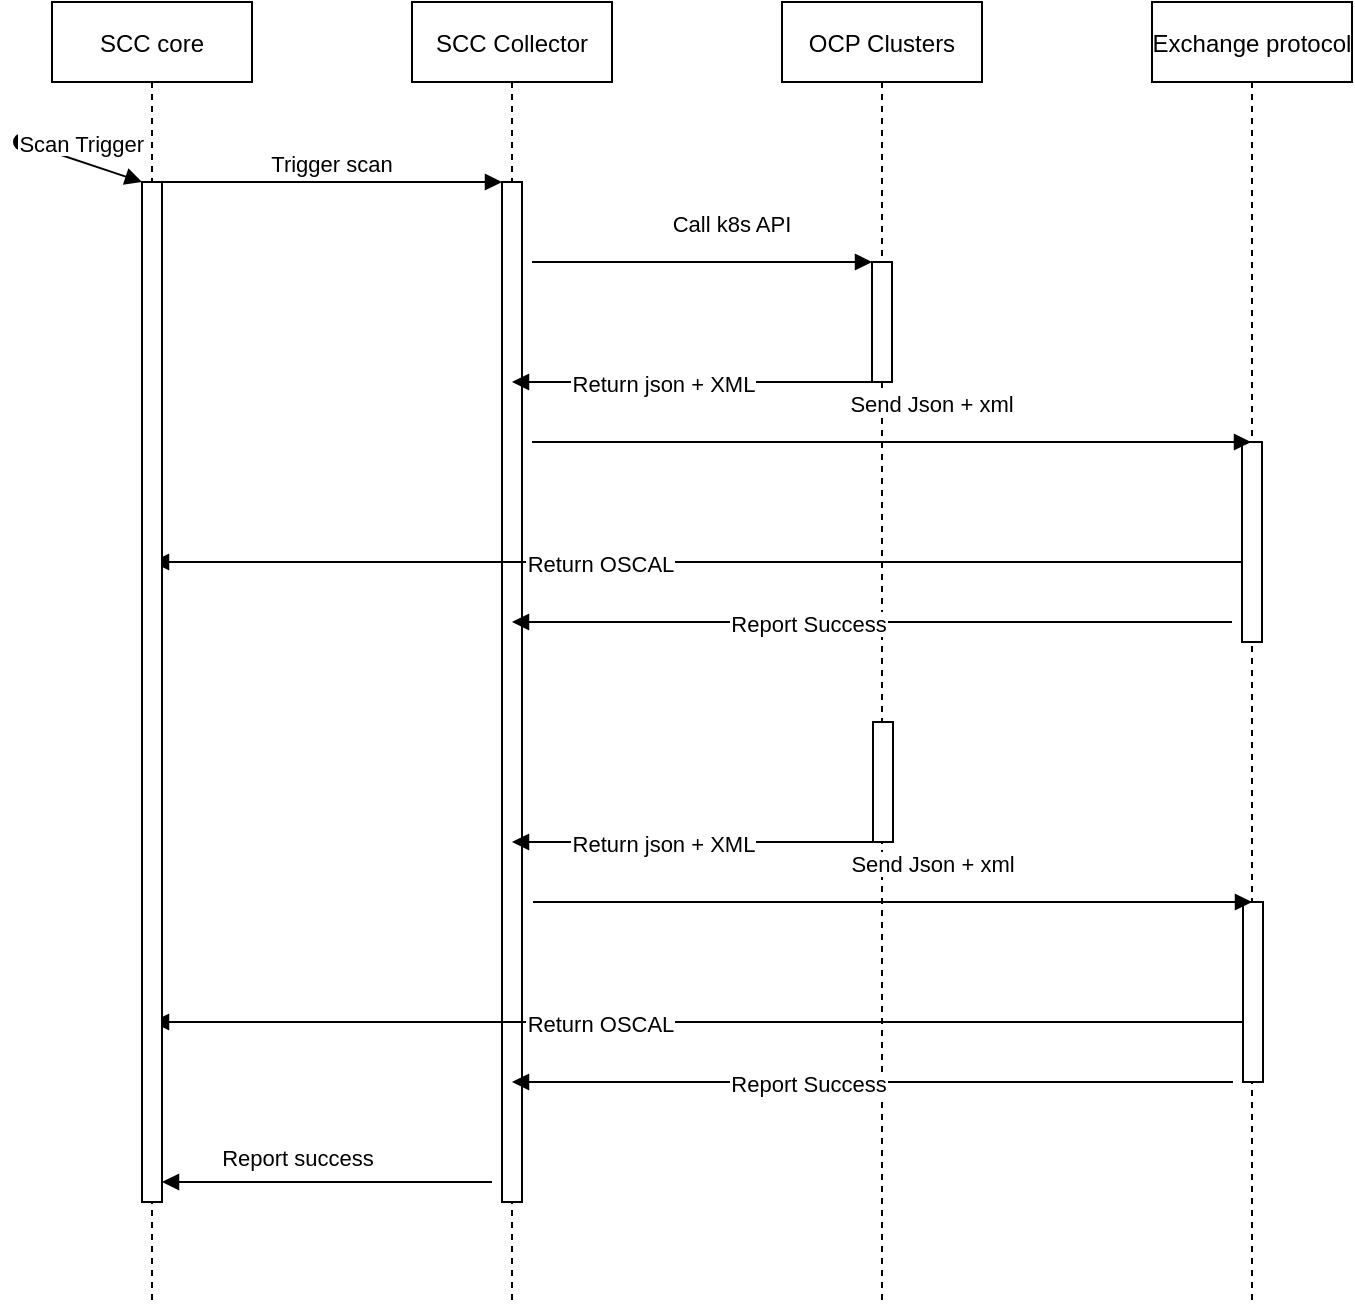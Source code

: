 <mxfile version="14.5.1" type="device" pages="3"><diagram id="kgpKYQtTHZ0yAKxKKP6v" name="Current architecture"><mxGraphModel dx="1106" dy="972" grid="1" gridSize="10" guides="1" tooltips="1" connect="1" arrows="1" fold="1" page="1" pageScale="1" pageWidth="850" pageHeight="1100" math="0" shadow="0"><root><mxCell id="0"/><mxCell id="1" parent="0"/><mxCell id="3nuBFxr9cyL0pnOWT2aG-1" value="SCC core" style="shape=umlLifeline;perimeter=lifelinePerimeter;container=1;collapsible=0;recursiveResize=0;rounded=0;shadow=0;strokeWidth=1;" parent="1" vertex="1"><mxGeometry x="120" y="80" width="100" height="650" as="geometry"/></mxCell><mxCell id="3nuBFxr9cyL0pnOWT2aG-3" value="Scan Trigger" style="verticalAlign=bottom;startArrow=oval;endArrow=block;startSize=8;shadow=0;strokeWidth=1;" parent="3nuBFxr9cyL0pnOWT2aG-1" target="3nuBFxr9cyL0pnOWT2aG-2" edge="1"><mxGeometry relative="1" as="geometry"><mxPoint x="-15" y="70" as="sourcePoint"/></mxGeometry></mxCell><mxCell id="3nuBFxr9cyL0pnOWT2aG-5" value="SCC Collector" style="shape=umlLifeline;perimeter=lifelinePerimeter;container=1;collapsible=0;recursiveResize=0;rounded=0;shadow=0;strokeWidth=1;" parent="1" vertex="1"><mxGeometry x="300" y="80" width="100" height="650" as="geometry"/></mxCell><mxCell id="3nuBFxr9cyL0pnOWT2aG-6" value="" style="points=[];perimeter=orthogonalPerimeter;rounded=0;shadow=0;strokeWidth=1;" parent="3nuBFxr9cyL0pnOWT2aG-5" vertex="1"><mxGeometry x="45" y="90" width="10" height="510" as="geometry"/></mxCell><mxCell id="3nuBFxr9cyL0pnOWT2aG-8" value="Trigger scan" style="verticalAlign=bottom;endArrow=block;entryX=0;entryY=0;shadow=0;strokeWidth=1;" parent="1" source="3nuBFxr9cyL0pnOWT2aG-2" target="3nuBFxr9cyL0pnOWT2aG-6" edge="1"><mxGeometry relative="1" as="geometry"><mxPoint x="275" y="160" as="sourcePoint"/></mxGeometry></mxCell><mxCell id="zkFS8wgj2aZKZ0N-N98T-1" value="Call k8s API" style="verticalAlign=bottom;endArrow=block;entryX=0;entryY=0;shadow=0;strokeWidth=1;" edge="1" parent="1"><mxGeometry x="0.176" y="10" relative="1" as="geometry"><mxPoint x="360" y="210.0" as="sourcePoint"/><mxPoint x="530" y="210.0" as="targetPoint"/><mxPoint as="offset"/></mxGeometry></mxCell><mxCell id="zkFS8wgj2aZKZ0N-N98T-4" value="OCP Clusters" style="shape=umlLifeline;perimeter=lifelinePerimeter;container=1;collapsible=0;recursiveResize=0;rounded=0;shadow=0;strokeWidth=1;" vertex="1" parent="1"><mxGeometry x="485" y="80" width="100" height="650" as="geometry"/></mxCell><mxCell id="zkFS8wgj2aZKZ0N-N98T-2" value="" style="points=[];perimeter=orthogonalPerimeter;rounded=0;shadow=0;strokeWidth=1;" vertex="1" parent="1"><mxGeometry x="530" y="210" width="10" height="60" as="geometry"/></mxCell><mxCell id="zkFS8wgj2aZKZ0N-N98T-6" value="Exchange protocol" style="shape=umlLifeline;perimeter=lifelinePerimeter;container=1;collapsible=0;recursiveResize=0;rounded=0;shadow=0;strokeWidth=1;" vertex="1" parent="1"><mxGeometry x="670" y="80" width="100" height="650" as="geometry"/></mxCell><mxCell id="zkFS8wgj2aZKZ0N-N98T-7" value="" style="points=[];perimeter=orthogonalPerimeter;rounded=0;shadow=0;strokeWidth=1;" vertex="1" parent="zkFS8wgj2aZKZ0N-N98T-6"><mxGeometry x="45" y="220" width="10" height="100" as="geometry"/></mxCell><mxCell id="zkFS8wgj2aZKZ0N-N98T-12" value="Return json + XML" style="verticalAlign=bottom;endArrow=block;shadow=0;strokeWidth=1;" edge="1" parent="1" source="zkFS8wgj2aZKZ0N-N98T-4" target="3nuBFxr9cyL0pnOWT2aG-5"><mxGeometry x="0.176" y="10" relative="1" as="geometry"><mxPoint x="370" y="220.0" as="sourcePoint"/><mxPoint x="540" y="220.0" as="targetPoint"/><mxPoint as="offset"/><Array as="points"><mxPoint x="470" y="270"/></Array></mxGeometry></mxCell><mxCell id="zkFS8wgj2aZKZ0N-N98T-13" value="Send Json + xml" style="verticalAlign=bottom;endArrow=block;shadow=0;strokeWidth=1;" edge="1" parent="1" target="zkFS8wgj2aZKZ0N-N98T-6"><mxGeometry x="0.113" y="10" relative="1" as="geometry"><mxPoint x="360" y="300.0" as="sourcePoint"/><mxPoint x="530" y="300.0" as="targetPoint"/><mxPoint as="offset"/></mxGeometry></mxCell><mxCell id="zkFS8wgj2aZKZ0N-N98T-14" value="Return OSCAL" style="verticalAlign=bottom;endArrow=block;shadow=0;strokeWidth=1;" edge="1" parent="1" target="3nuBFxr9cyL0pnOWT2aG-1"><mxGeometry x="0.176" y="10" relative="1" as="geometry"><mxPoint x="715" y="360" as="sourcePoint"/><mxPoint x="530" y="360" as="targetPoint"/><mxPoint as="offset"/><Array as="points"><mxPoint x="650.5" y="360"/></Array></mxGeometry></mxCell><mxCell id="zkFS8wgj2aZKZ0N-N98T-15" value="Report Success" style="verticalAlign=bottom;endArrow=block;shadow=0;strokeWidth=1;" edge="1" parent="1" target="3nuBFxr9cyL0pnOWT2aG-5"><mxGeometry x="0.176" y="10" relative="1" as="geometry"><mxPoint x="710" y="390" as="sourcePoint"/><mxPoint x="570" y="390" as="targetPoint"/><mxPoint as="offset"/><Array as="points"><mxPoint x="690.5" y="390"/></Array></mxGeometry></mxCell><mxCell id="zkFS8wgj2aZKZ0N-N98T-16" value="" style="points=[];perimeter=orthogonalPerimeter;rounded=0;shadow=0;strokeWidth=1;" vertex="1" parent="1"><mxGeometry x="530.5" y="440" width="10" height="60" as="geometry"/></mxCell><mxCell id="zkFS8wgj2aZKZ0N-N98T-17" value="" style="points=[];perimeter=orthogonalPerimeter;rounded=0;shadow=0;strokeWidth=1;" vertex="1" parent="1"><mxGeometry x="715.5" y="530" width="10" height="90" as="geometry"/></mxCell><mxCell id="zkFS8wgj2aZKZ0N-N98T-18" value="Return json + XML" style="verticalAlign=bottom;endArrow=block;shadow=0;strokeWidth=1;" edge="1" parent="1"><mxGeometry x="0.176" y="10" relative="1" as="geometry"><mxPoint x="535" y="500" as="sourcePoint"/><mxPoint x="350" y="500" as="targetPoint"/><mxPoint as="offset"/><Array as="points"><mxPoint x="470.5" y="500"/></Array></mxGeometry></mxCell><mxCell id="zkFS8wgj2aZKZ0N-N98T-19" value="Send Json + xml" style="verticalAlign=bottom;endArrow=block;shadow=0;strokeWidth=1;" edge="1" parent="1"><mxGeometry x="0.113" y="10" relative="1" as="geometry"><mxPoint x="360.5" y="530.0" as="sourcePoint"/><mxPoint x="720" y="530.0" as="targetPoint"/><mxPoint as="offset"/></mxGeometry></mxCell><mxCell id="zkFS8wgj2aZKZ0N-N98T-20" value="Return OSCAL" style="verticalAlign=bottom;endArrow=block;shadow=0;strokeWidth=1;" edge="1" parent="1"><mxGeometry x="0.176" y="10" relative="1" as="geometry"><mxPoint x="715.5" y="590" as="sourcePoint"/><mxPoint x="170" y="590" as="targetPoint"/><mxPoint as="offset"/><Array as="points"><mxPoint x="651" y="590"/></Array></mxGeometry></mxCell><mxCell id="zkFS8wgj2aZKZ0N-N98T-21" value="Report Success" style="verticalAlign=bottom;endArrow=block;shadow=0;strokeWidth=1;" edge="1" parent="1"><mxGeometry x="0.176" y="10" relative="1" as="geometry"><mxPoint x="710.5" y="620" as="sourcePoint"/><mxPoint x="350" y="620" as="targetPoint"/><mxPoint as="offset"/><Array as="points"><mxPoint x="691" y="620"/></Array></mxGeometry></mxCell><mxCell id="3nuBFxr9cyL0pnOWT2aG-2" value="" style="points=[];perimeter=orthogonalPerimeter;rounded=0;shadow=0;strokeWidth=1;" parent="1" vertex="1"><mxGeometry x="165" y="170" width="10" height="510" as="geometry"/></mxCell><mxCell id="zkFS8wgj2aZKZ0N-N98T-22" value="Report success&#10;" style="verticalAlign=bottom;endArrow=block;shadow=0;strokeWidth=1;" edge="1" parent="1"><mxGeometry x="0.176" y="10" relative="1" as="geometry"><mxPoint x="340" y="670" as="sourcePoint"/><mxPoint x="175" y="670" as="targetPoint"/><mxPoint as="offset"/><Array as="points"/></mxGeometry></mxCell></root></mxGraphModel></diagram><diagram id="3qegWeBpjJs-5EmULvKl" name="Current architecture with aggregation"><mxGraphModel dx="1106" dy="972" grid="1" gridSize="10" guides="1" tooltips="1" connect="1" arrows="1" fold="1" page="1" pageScale="1" pageWidth="827" pageHeight="1169" math="0" shadow="0"><root><mxCell id="D471bV8li3MKWFplntqG-0"/><mxCell id="D471bV8li3MKWFplntqG-1" parent="D471bV8li3MKWFplntqG-0"/></root></mxGraphModel></diagram><diagram id="DqRiGks7vf_zshhL5JC1" name="Proposed architecture."><mxGraphModel dx="1106" dy="972" grid="1" gridSize="10" guides="1" tooltips="1" connect="1" arrows="1" fold="1" page="1" pageScale="1" pageWidth="827" pageHeight="1169" math="0" shadow="0"><root><mxCell id="OCjB7KDphBKOwE9EQzVX-0"/><mxCell id="OCjB7KDphBKOwE9EQzVX-1" parent="OCjB7KDphBKOwE9EQzVX-0"/></root></mxGraphModel></diagram></mxfile>